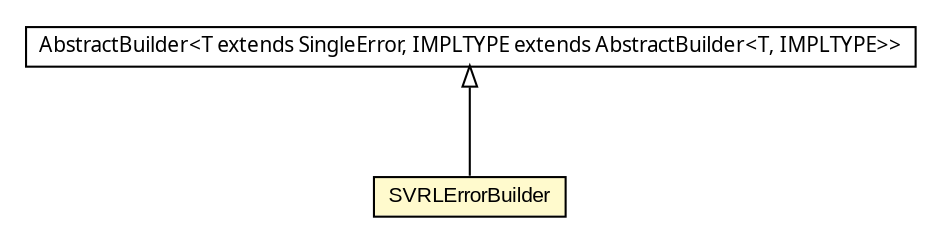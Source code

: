 #!/usr/local/bin/dot
#
# Class diagram 
# Generated by UMLGraph version 5.1 (http://www.umlgraph.org/)
#

digraph G {
	edge [fontname="arial",fontsize=10,labelfontname="arial",labelfontsize=10];
	node [fontname="arial",fontsize=10,shape=plaintext];
	nodesep=0.25;
	ranksep=0.5;
	// com.helger.schematron.svrl.SVRLResourceError.SVRLErrorBuilder
	c14851 [label=<<table title="com.helger.schematron.svrl.SVRLResourceError.SVRLErrorBuilder" border="0" cellborder="1" cellspacing="0" cellpadding="2" port="p" bgcolor="lemonChiffon" href="./SVRLResourceError.SVRLErrorBuilder.html">
		<tr><td><table border="0" cellspacing="0" cellpadding="1">
<tr><td align="center" balign="center"> SVRLErrorBuilder </td></tr>
		</table></td></tr>
		</table>>, fontname="arial", fontcolor="black", fontsize=10.0];
	//com.helger.schematron.svrl.SVRLResourceError.SVRLErrorBuilder extends com.helger.commons.error.SingleError.AbstractBuilder<com.helger.schematron.svrl.SVRLResourceError, com.helger.schematron.svrl.SVRLResourceError.SVRLErrorBuilder>
	c14886:p -> c14851:p [dir=back,arrowtail=empty];
	// com.helger.commons.error.SingleError.AbstractBuilder<T extends com.helger.commons.error.SingleError, IMPLTYPE extends com.helger.commons.error.SingleError.AbstractBuilder<T, IMPLTYPE>>
	c14886 [label=<<table title="com.helger.commons.error.SingleError.AbstractBuilder" border="0" cellborder="1" cellspacing="0" cellpadding="2" port="p">
		<tr><td><table border="0" cellspacing="0" cellpadding="1">
<tr><td align="center" balign="center"><font face="ariali"> AbstractBuilder&lt;T extends SingleError, IMPLTYPE extends AbstractBuilder&lt;T, IMPLTYPE&gt;&gt; </font></td></tr>
		</table></td></tr>
		</table>>, fontname="arial", fontcolor="black", fontsize=10.0];
}

